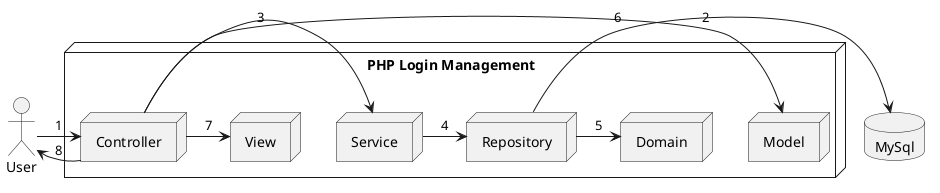        @startuml

        actor "User" as user

        node "PHP Login Management" {
            node "Model" as model
            node "Domain" as domain
            node "Controller" as controller
            node "View" as view
            node "Service" as service
            node "Repository" as repository
        }

        database "MySql" as mysql

        user -> controller : 1
        controller -> model : 2
        controller -> service : 3
        service -> repository : 4
        repository -> domain : 5
        repository -> mysql : 6
        controller -> view : 7
        controller -> user : 8

       @enduml